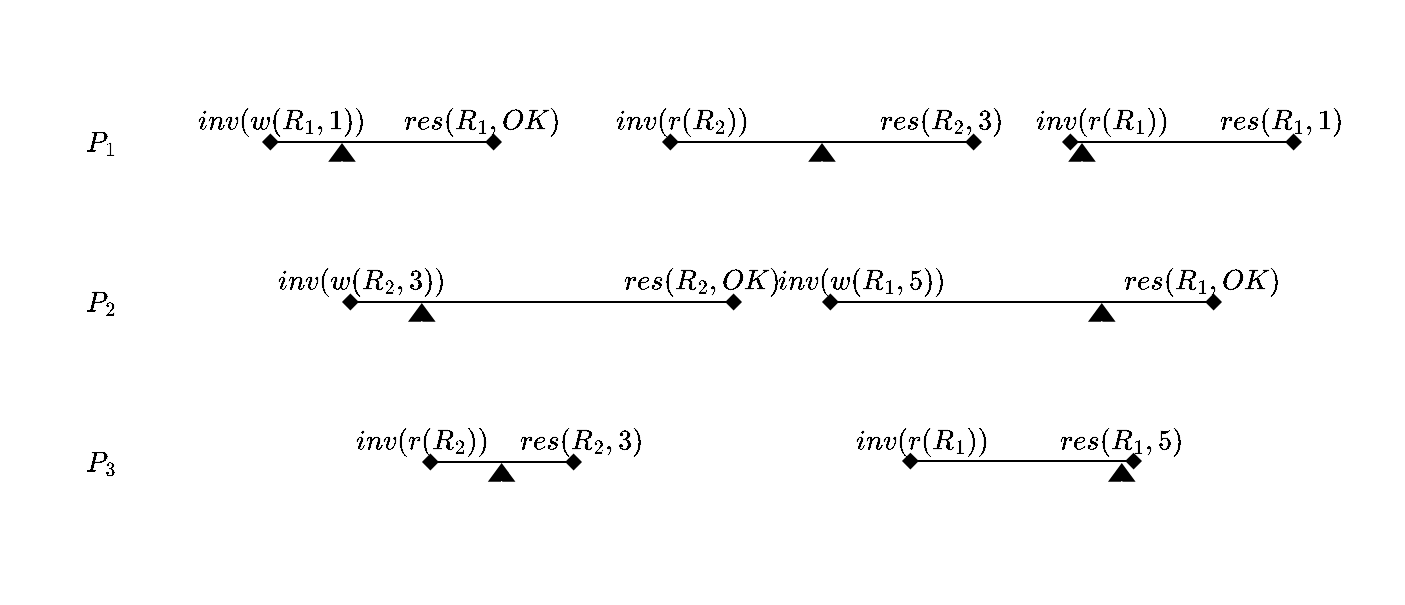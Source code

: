 <mxfile version="20.6.1" type="device"><diagram id="lIlURctpBFSEksVBJOmT" name="ページ1"><mxGraphModel dx="1692" dy="1703" grid="1" gridSize="10" guides="1" tooltips="1" connect="1" arrows="1" fold="1" page="1" pageScale="1" pageWidth="827" pageHeight="1169" math="1" shadow="0"><root><mxCell id="0"/><mxCell id="1" parent="0"/><mxCell id="S8ao46J4iLqzJfQgbNo5-5" value="" style="rounded=0;whiteSpace=wrap;html=1;fontSize=20;fillColor=none;strokeColor=#FFFFFF;" parent="1" vertex="1"><mxGeometry x="-10" y="-10" width="700" height="300" as="geometry"/></mxCell><mxCell id="KzsNHFru3U_84lXCOUl1-9" value="" style="endArrow=diamond;html=1;rounded=0;startArrow=diamond;startFill=1;endFill=1;" parent="1" edge="1"><mxGeometry width="50" height="50" relative="1" as="geometry"><mxPoint x="120" y="60.0" as="sourcePoint"/><mxPoint x="240" y="60" as="targetPoint"/></mxGeometry></mxCell><mxCell id="KzsNHFru3U_84lXCOUl1-10" value="" style="endArrow=diamond;html=1;rounded=0;startArrow=diamond;startFill=1;endFill=1;" parent="1" edge="1"><mxGeometry width="50" height="50" relative="1" as="geometry"><mxPoint x="160" y="140" as="sourcePoint"/><mxPoint x="360" y="140" as="targetPoint"/></mxGeometry></mxCell><mxCell id="KzsNHFru3U_84lXCOUl1-11" value="" style="endArrow=diamond;html=1;rounded=0;startArrow=diamond;startFill=1;endFill=1;" parent="1" edge="1"><mxGeometry width="50" height="50" relative="1" as="geometry"><mxPoint x="200" y="220.0" as="sourcePoint"/><mxPoint x="280" y="220" as="targetPoint"/></mxGeometry></mxCell><mxCell id="KzsNHFru3U_84lXCOUl1-12" value="" style="endArrow=diamond;html=1;rounded=0;startArrow=diamond;startFill=1;endFill=1;" parent="1" edge="1"><mxGeometry width="50" height="50" relative="1" as="geometry"><mxPoint x="320" y="60.0" as="sourcePoint"/><mxPoint x="480" y="60" as="targetPoint"/></mxGeometry></mxCell><mxCell id="KzsNHFru3U_84lXCOUl1-14" value="" style="endArrow=diamond;html=1;rounded=0;startArrow=diamond;startFill=1;endFill=1;" parent="1" edge="1"><mxGeometry width="50" height="50" relative="1" as="geometry"><mxPoint x="400" y="140" as="sourcePoint"/><mxPoint x="600" y="140" as="targetPoint"/></mxGeometry></mxCell><mxCell id="KzsNHFru3U_84lXCOUl1-15" value="" style="endArrow=diamond;html=1;rounded=0;startArrow=diamond;startFill=1;endFill=1;" parent="1" edge="1"><mxGeometry width="50" height="50" relative="1" as="geometry"><mxPoint x="440" y="219.52" as="sourcePoint"/><mxPoint x="560" y="219.52" as="targetPoint"/></mxGeometry></mxCell><mxCell id="KzsNHFru3U_84lXCOUl1-16" value="" style="endArrow=diamond;html=1;rounded=0;startArrow=diamond;startFill=1;endFill=1;" parent="1" edge="1"><mxGeometry width="50" height="50" relative="1" as="geometry"><mxPoint x="520" y="60.0" as="sourcePoint"/><mxPoint x="640" y="60" as="targetPoint"/></mxGeometry></mxCell><mxCell id="KzsNHFru3U_84lXCOUl1-17" value="$$inv(w(R_1,1))$$" style="rounded=0;whiteSpace=wrap;html=1;fillColor=none;strokeColor=none;" parent="1" vertex="1"><mxGeometry x="90" y="40" width="80" height="20" as="geometry"/></mxCell><mxCell id="KzsNHFru3U_84lXCOUl1-18" value="$$res(R_1,OK)$$" style="rounded=0;whiteSpace=wrap;html=1;fillColor=none;strokeColor=none;" parent="1" vertex="1"><mxGeometry x="190" y="40" width="80" height="20" as="geometry"/></mxCell><mxCell id="KzsNHFru3U_84lXCOUl1-19" value="$$inv(w(R_2,3))$$" style="rounded=0;whiteSpace=wrap;html=1;fillColor=none;strokeColor=none;" parent="1" vertex="1"><mxGeometry x="130" y="120" width="80" height="20" as="geometry"/></mxCell><mxCell id="KzsNHFru3U_84lXCOUl1-20" value="$$res(R_2,OK)$$" style="rounded=0;whiteSpace=wrap;html=1;fillColor=none;strokeColor=none;" parent="1" vertex="1"><mxGeometry x="300" y="120" width="80" height="20" as="geometry"/></mxCell><mxCell id="KzsNHFru3U_84lXCOUl1-21" value="$$inv(r(R_2))$$" style="rounded=0;whiteSpace=wrap;html=1;fillColor=none;strokeColor=none;" parent="1" vertex="1"><mxGeometry x="160" y="200" width="80" height="20" as="geometry"/></mxCell><mxCell id="KzsNHFru3U_84lXCOUl1-22" value="$$res(R_2,3)$$" style="rounded=0;whiteSpace=wrap;html=1;fillColor=none;strokeColor=none;" parent="1" vertex="1"><mxGeometry x="240" y="200" width="80" height="20" as="geometry"/></mxCell><mxCell id="KzsNHFru3U_84lXCOUl1-23" value="$$inv(r(R_2))$$" style="rounded=0;whiteSpace=wrap;html=1;fillColor=none;strokeColor=none;" parent="1" vertex="1"><mxGeometry x="290" y="40" width="80" height="20" as="geometry"/></mxCell><mxCell id="KzsNHFru3U_84lXCOUl1-24" value="$$res(R_2,3)$$" style="rounded=0;whiteSpace=wrap;html=1;fillColor=none;strokeColor=none;" parent="1" vertex="1"><mxGeometry x="420" y="40" width="80" height="20" as="geometry"/></mxCell><mxCell id="KzsNHFru3U_84lXCOUl1-25" value="$$inv(r(R_1))$$" style="rounded=0;whiteSpace=wrap;html=1;fillColor=none;strokeColor=none;" parent="1" vertex="1"><mxGeometry x="500" y="40" width="80" height="20" as="geometry"/></mxCell><mxCell id="KzsNHFru3U_84lXCOUl1-26" value="$$res(R_1,1)$$" style="rounded=0;whiteSpace=wrap;html=1;fillColor=none;strokeColor=none;" parent="1" vertex="1"><mxGeometry x="590" y="40" width="80" height="20" as="geometry"/></mxCell><mxCell id="KzsNHFru3U_84lXCOUl1-27" value="$$inv(w(R_1,5))$$" style="rounded=0;whiteSpace=wrap;html=1;fillColor=none;strokeColor=none;" parent="1" vertex="1"><mxGeometry x="380" y="120" width="80" height="20" as="geometry"/></mxCell><mxCell id="KzsNHFru3U_84lXCOUl1-28" value="$$res(R_1,OK)$$" style="rounded=0;whiteSpace=wrap;html=1;fillColor=none;strokeColor=none;" parent="1" vertex="1"><mxGeometry x="550" y="120" width="80" height="20" as="geometry"/></mxCell><mxCell id="KzsNHFru3U_84lXCOUl1-29" value="$$inv(r(R_1))$$" style="rounded=0;whiteSpace=wrap;html=1;fillColor=none;strokeColor=none;" parent="1" vertex="1"><mxGeometry x="410" y="200" width="80" height="20" as="geometry"/></mxCell><mxCell id="KzsNHFru3U_84lXCOUl1-30" value="$$res(R_1,5)$$" style="rounded=0;whiteSpace=wrap;html=1;fillColor=none;strokeColor=none;" parent="1" vertex="1"><mxGeometry x="510" y="200" width="80" height="20" as="geometry"/></mxCell><mxCell id="KzsNHFru3U_84lXCOUl1-31" value="$$P_1$$" style="rounded=0;whiteSpace=wrap;html=1;fillColor=none;strokeColor=none;" parent="1" vertex="1"><mxGeometry x="20" y="40" width="40" height="40" as="geometry"/></mxCell><mxCell id="KzsNHFru3U_84lXCOUl1-32" value="$$P_2$$" style="rounded=0;whiteSpace=wrap;html=1;fillColor=none;strokeColor=none;" parent="1" vertex="1"><mxGeometry x="20" y="120" width="40" height="40" as="geometry"/></mxCell><mxCell id="KzsNHFru3U_84lXCOUl1-33" value="$$P_3$$" style="rounded=0;whiteSpace=wrap;html=1;fillColor=none;strokeColor=none;" parent="1" vertex="1"><mxGeometry x="20" y="200" width="40" height="40" as="geometry"/></mxCell><mxCell id="HoCwW62XY5uKP_Emx8D0-3" value="" style="shape=flexArrow;endArrow=classic;html=1;rounded=0;fillColor=#000000;strokeColor=none;width=0.556;endSize=2.778;endWidth=12.253;" edge="1" parent="1"><mxGeometry width="50" height="50" relative="1" as="geometry"><mxPoint x="160" y="70" as="sourcePoint"/><mxPoint x="160" y="60" as="targetPoint"/><Array as="points"/></mxGeometry></mxCell><mxCell id="HoCwW62XY5uKP_Emx8D0-4" value="" style="shape=flexArrow;endArrow=classic;html=1;rounded=0;fillColor=#000000;strokeColor=none;width=0.556;endSize=2.778;endWidth=12.253;" edge="1" parent="1"><mxGeometry width="50" height="50" relative="1" as="geometry"><mxPoint x="199.9" y="150" as="sourcePoint"/><mxPoint x="199.9" y="140" as="targetPoint"/><Array as="points"/></mxGeometry></mxCell><mxCell id="HoCwW62XY5uKP_Emx8D0-5" value="" style="shape=flexArrow;endArrow=classic;html=1;rounded=0;fillColor=#000000;strokeColor=none;width=0.556;endSize=2.778;endWidth=12.253;" edge="1" parent="1"><mxGeometry width="50" height="50" relative="1" as="geometry"><mxPoint x="239.81" y="230" as="sourcePoint"/><mxPoint x="239.81" y="220" as="targetPoint"/><Array as="points"/></mxGeometry></mxCell><mxCell id="HoCwW62XY5uKP_Emx8D0-6" value="" style="shape=flexArrow;endArrow=classic;html=1;rounded=0;fillColor=#000000;strokeColor=none;width=0.556;endSize=2.778;endWidth=12.253;" edge="1" parent="1"><mxGeometry width="50" height="50" relative="1" as="geometry"><mxPoint x="400.0" y="70" as="sourcePoint"/><mxPoint x="400.0" y="60" as="targetPoint"/><Array as="points"/></mxGeometry></mxCell><mxCell id="HoCwW62XY5uKP_Emx8D0-7" value="" style="shape=flexArrow;endArrow=classic;html=1;rounded=0;fillColor=#000000;strokeColor=none;width=0.556;endSize=2.778;endWidth=12.253;" edge="1" parent="1"><mxGeometry width="50" height="50" relative="1" as="geometry"><mxPoint x="530.0" y="70" as="sourcePoint"/><mxPoint x="530.0" y="60" as="targetPoint"/><Array as="points"/></mxGeometry></mxCell><mxCell id="HoCwW62XY5uKP_Emx8D0-8" value="" style="shape=flexArrow;endArrow=classic;html=1;rounded=0;fillColor=#000000;strokeColor=none;width=0.556;endSize=2.778;endWidth=12.253;" edge="1" parent="1"><mxGeometry width="50" height="50" relative="1" as="geometry"><mxPoint x="539.89" y="150" as="sourcePoint"/><mxPoint x="539.89" y="140" as="targetPoint"/><Array as="points"/></mxGeometry></mxCell><mxCell id="HoCwW62XY5uKP_Emx8D0-9" value="" style="shape=flexArrow;endArrow=classic;html=1;rounded=0;fillColor=#000000;strokeColor=none;width=0.556;endSize=2.778;endWidth=12.253;" edge="1" parent="1"><mxGeometry width="50" height="50" relative="1" as="geometry"><mxPoint x="549.89" y="230" as="sourcePoint"/><mxPoint x="549.89" y="220" as="targetPoint"/><Array as="points"/></mxGeometry></mxCell></root></mxGraphModel></diagram></mxfile>